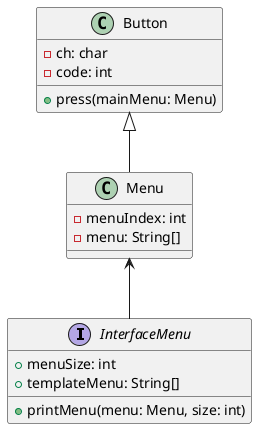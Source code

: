 @startuml

interface InterfaceMenu {
    + menuSize: int
    + templateMenu: String[]

    +printMenu(menu: Menu, size: int)
}

 Menu <-- InterfaceMenu

'Menu <|-- NameSubmenu
Button <|-- Menu
'Menu <|-- Settings

class Menu {
    -menuIndex: int
    -menu: String[]
}

'class NameSubmenu {
'     - List<String>names
'
'}

class Button {
  -ch: char
  -code: int
  + press(mainMenu: Menu)
}

@enduml